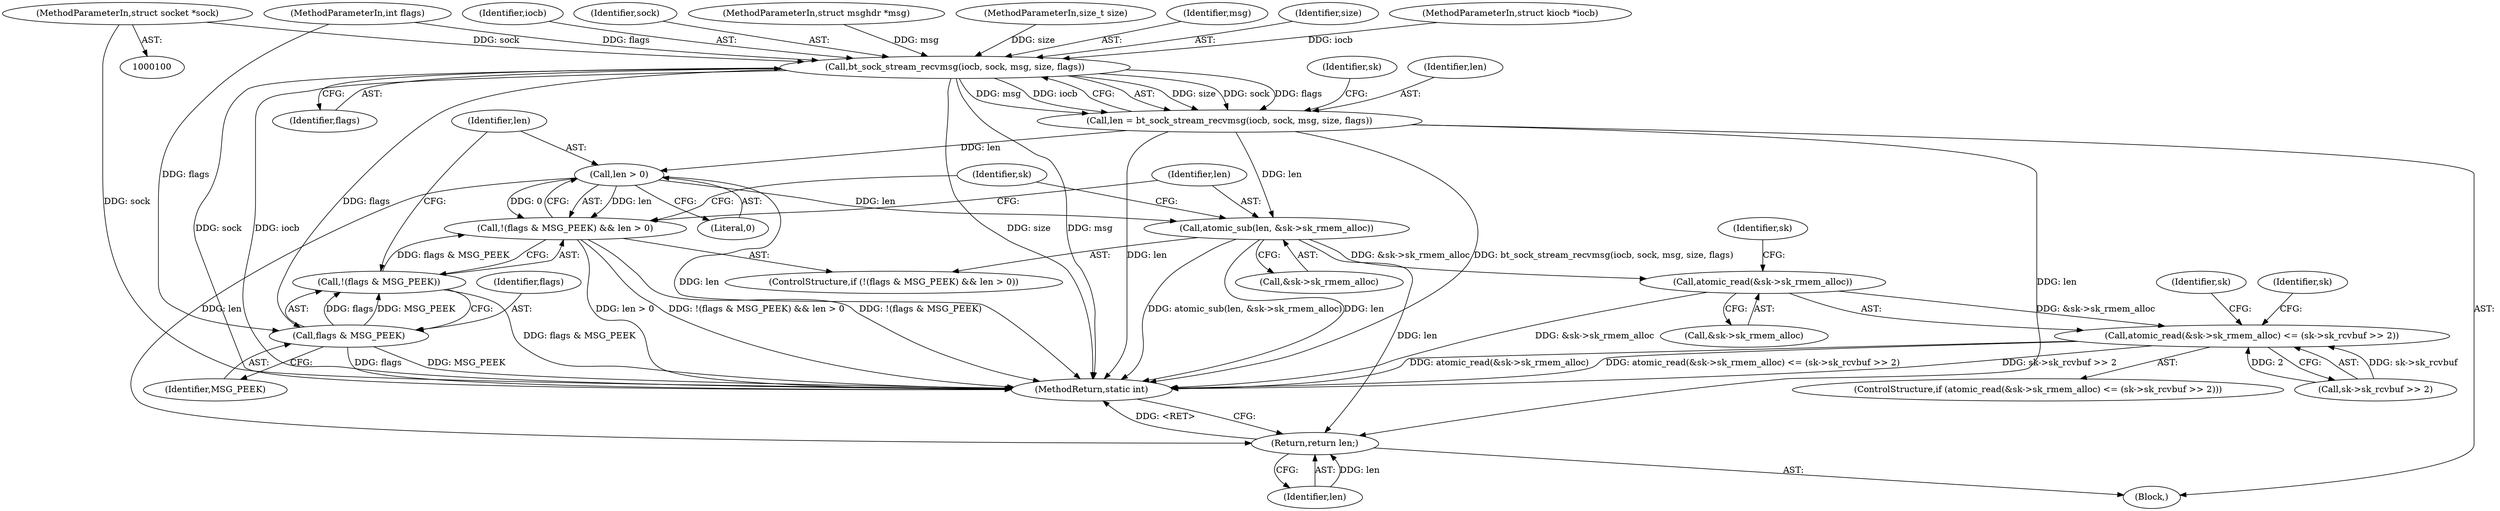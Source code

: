digraph "0_linux_e11e0455c0d7d3d62276a0c55d9dfbc16779d691@pointer" {
"1000102" [label="(MethodParameterIn,struct socket *sock)"];
"1000140" [label="(Call,bt_sock_stream_recvmsg(iocb, sock, msg, size, flags))"];
"1000138" [label="(Call,len = bt_sock_stream_recvmsg(iocb, sock, msg, size, flags))"];
"1000154" [label="(Call,len > 0)"];
"1000149" [label="(Call,!(flags & MSG_PEEK) && len > 0)"];
"1000157" [label="(Call,atomic_sub(len, &sk->sk_rmem_alloc))"];
"1000165" [label="(Call,atomic_read(&sk->sk_rmem_alloc))"];
"1000164" [label="(Call,atomic_read(&sk->sk_rmem_alloc) <= (sk->sk_rcvbuf >> 2))"];
"1000182" [label="(Return,return len;)"];
"1000151" [label="(Call,flags & MSG_PEEK)"];
"1000150" [label="(Call,!(flags & MSG_PEEK))"];
"1000157" [label="(Call,atomic_sub(len, &sk->sk_rmem_alloc))"];
"1000154" [label="(Call,len > 0)"];
"1000101" [label="(MethodParameterIn,struct kiocb *iocb)"];
"1000141" [label="(Identifier,iocb)"];
"1000142" [label="(Identifier,sock)"];
"1000138" [label="(Call,len = bt_sock_stream_recvmsg(iocb, sock, msg, size, flags))"];
"1000105" [label="(MethodParameterIn,int flags)"];
"1000140" [label="(Call,bt_sock_stream_recvmsg(iocb, sock, msg, size, flags))"];
"1000183" [label="(Identifier,len)"];
"1000153" [label="(Identifier,MSG_PEEK)"];
"1000103" [label="(MethodParameterIn,struct msghdr *msg)"];
"1000156" [label="(Literal,0)"];
"1000168" [label="(Identifier,sk)"];
"1000163" [label="(ControlStructure,if (atomic_read(&sk->sk_rmem_alloc) <= (sk->sk_rcvbuf >> 2)))"];
"1000155" [label="(Identifier,len)"];
"1000170" [label="(Call,sk->sk_rcvbuf >> 2)"];
"1000150" [label="(Call,!(flags & MSG_PEEK))"];
"1000151" [label="(Call,flags & MSG_PEEK)"];
"1000164" [label="(Call,atomic_read(&sk->sk_rmem_alloc) <= (sk->sk_rcvbuf >> 2))"];
"1000147" [label="(Identifier,sk)"];
"1000106" [label="(Block,)"];
"1000165" [label="(Call,atomic_read(&sk->sk_rmem_alloc))"];
"1000145" [label="(Identifier,flags)"];
"1000149" [label="(Call,!(flags & MSG_PEEK) && len > 0)"];
"1000184" [label="(MethodReturn,static int)"];
"1000104" [label="(MethodParameterIn,size_t size)"];
"1000152" [label="(Identifier,flags)"];
"1000102" [label="(MethodParameterIn,struct socket *sock)"];
"1000178" [label="(Identifier,sk)"];
"1000158" [label="(Identifier,len)"];
"1000139" [label="(Identifier,len)"];
"1000148" [label="(ControlStructure,if (!(flags & MSG_PEEK) && len > 0))"];
"1000159" [label="(Call,&sk->sk_rmem_alloc)"];
"1000143" [label="(Identifier,msg)"];
"1000166" [label="(Call,&sk->sk_rmem_alloc)"];
"1000181" [label="(Identifier,sk)"];
"1000182" [label="(Return,return len;)"];
"1000172" [label="(Identifier,sk)"];
"1000144" [label="(Identifier,size)"];
"1000102" -> "1000100"  [label="AST: "];
"1000102" -> "1000184"  [label="DDG: sock"];
"1000102" -> "1000140"  [label="DDG: sock"];
"1000140" -> "1000138"  [label="AST: "];
"1000140" -> "1000145"  [label="CFG: "];
"1000141" -> "1000140"  [label="AST: "];
"1000142" -> "1000140"  [label="AST: "];
"1000143" -> "1000140"  [label="AST: "];
"1000144" -> "1000140"  [label="AST: "];
"1000145" -> "1000140"  [label="AST: "];
"1000138" -> "1000140"  [label="CFG: "];
"1000140" -> "1000184"  [label="DDG: sock"];
"1000140" -> "1000184"  [label="DDG: iocb"];
"1000140" -> "1000184"  [label="DDG: size"];
"1000140" -> "1000184"  [label="DDG: msg"];
"1000140" -> "1000138"  [label="DDG: size"];
"1000140" -> "1000138"  [label="DDG: sock"];
"1000140" -> "1000138"  [label="DDG: flags"];
"1000140" -> "1000138"  [label="DDG: msg"];
"1000140" -> "1000138"  [label="DDG: iocb"];
"1000101" -> "1000140"  [label="DDG: iocb"];
"1000103" -> "1000140"  [label="DDG: msg"];
"1000104" -> "1000140"  [label="DDG: size"];
"1000105" -> "1000140"  [label="DDG: flags"];
"1000140" -> "1000151"  [label="DDG: flags"];
"1000138" -> "1000106"  [label="AST: "];
"1000139" -> "1000138"  [label="AST: "];
"1000147" -> "1000138"  [label="CFG: "];
"1000138" -> "1000184"  [label="DDG: len"];
"1000138" -> "1000184"  [label="DDG: bt_sock_stream_recvmsg(iocb, sock, msg, size, flags)"];
"1000138" -> "1000154"  [label="DDG: len"];
"1000138" -> "1000157"  [label="DDG: len"];
"1000138" -> "1000182"  [label="DDG: len"];
"1000154" -> "1000149"  [label="AST: "];
"1000154" -> "1000156"  [label="CFG: "];
"1000155" -> "1000154"  [label="AST: "];
"1000156" -> "1000154"  [label="AST: "];
"1000149" -> "1000154"  [label="CFG: "];
"1000154" -> "1000184"  [label="DDG: len"];
"1000154" -> "1000149"  [label="DDG: len"];
"1000154" -> "1000149"  [label="DDG: 0"];
"1000154" -> "1000157"  [label="DDG: len"];
"1000154" -> "1000182"  [label="DDG: len"];
"1000149" -> "1000148"  [label="AST: "];
"1000149" -> "1000150"  [label="CFG: "];
"1000150" -> "1000149"  [label="AST: "];
"1000158" -> "1000149"  [label="CFG: "];
"1000168" -> "1000149"  [label="CFG: "];
"1000149" -> "1000184"  [label="DDG: len > 0"];
"1000149" -> "1000184"  [label="DDG: !(flags & MSG_PEEK) && len > 0"];
"1000149" -> "1000184"  [label="DDG: !(flags & MSG_PEEK)"];
"1000150" -> "1000149"  [label="DDG: flags & MSG_PEEK"];
"1000157" -> "1000148"  [label="AST: "];
"1000157" -> "1000159"  [label="CFG: "];
"1000158" -> "1000157"  [label="AST: "];
"1000159" -> "1000157"  [label="AST: "];
"1000168" -> "1000157"  [label="CFG: "];
"1000157" -> "1000184"  [label="DDG: atomic_sub(len, &sk->sk_rmem_alloc)"];
"1000157" -> "1000184"  [label="DDG: len"];
"1000157" -> "1000165"  [label="DDG: &sk->sk_rmem_alloc"];
"1000157" -> "1000182"  [label="DDG: len"];
"1000165" -> "1000164"  [label="AST: "];
"1000165" -> "1000166"  [label="CFG: "];
"1000166" -> "1000165"  [label="AST: "];
"1000172" -> "1000165"  [label="CFG: "];
"1000165" -> "1000184"  [label="DDG: &sk->sk_rmem_alloc"];
"1000165" -> "1000164"  [label="DDG: &sk->sk_rmem_alloc"];
"1000164" -> "1000163"  [label="AST: "];
"1000164" -> "1000170"  [label="CFG: "];
"1000170" -> "1000164"  [label="AST: "];
"1000178" -> "1000164"  [label="CFG: "];
"1000181" -> "1000164"  [label="CFG: "];
"1000164" -> "1000184"  [label="DDG: atomic_read(&sk->sk_rmem_alloc) <= (sk->sk_rcvbuf >> 2)"];
"1000164" -> "1000184"  [label="DDG: sk->sk_rcvbuf >> 2"];
"1000164" -> "1000184"  [label="DDG: atomic_read(&sk->sk_rmem_alloc)"];
"1000170" -> "1000164"  [label="DDG: sk->sk_rcvbuf"];
"1000170" -> "1000164"  [label="DDG: 2"];
"1000182" -> "1000106"  [label="AST: "];
"1000182" -> "1000183"  [label="CFG: "];
"1000183" -> "1000182"  [label="AST: "];
"1000184" -> "1000182"  [label="CFG: "];
"1000182" -> "1000184"  [label="DDG: <RET>"];
"1000183" -> "1000182"  [label="DDG: len"];
"1000151" -> "1000150"  [label="AST: "];
"1000151" -> "1000153"  [label="CFG: "];
"1000152" -> "1000151"  [label="AST: "];
"1000153" -> "1000151"  [label="AST: "];
"1000150" -> "1000151"  [label="CFG: "];
"1000151" -> "1000184"  [label="DDG: MSG_PEEK"];
"1000151" -> "1000184"  [label="DDG: flags"];
"1000151" -> "1000150"  [label="DDG: flags"];
"1000151" -> "1000150"  [label="DDG: MSG_PEEK"];
"1000105" -> "1000151"  [label="DDG: flags"];
"1000155" -> "1000150"  [label="CFG: "];
"1000150" -> "1000184"  [label="DDG: flags & MSG_PEEK"];
}

